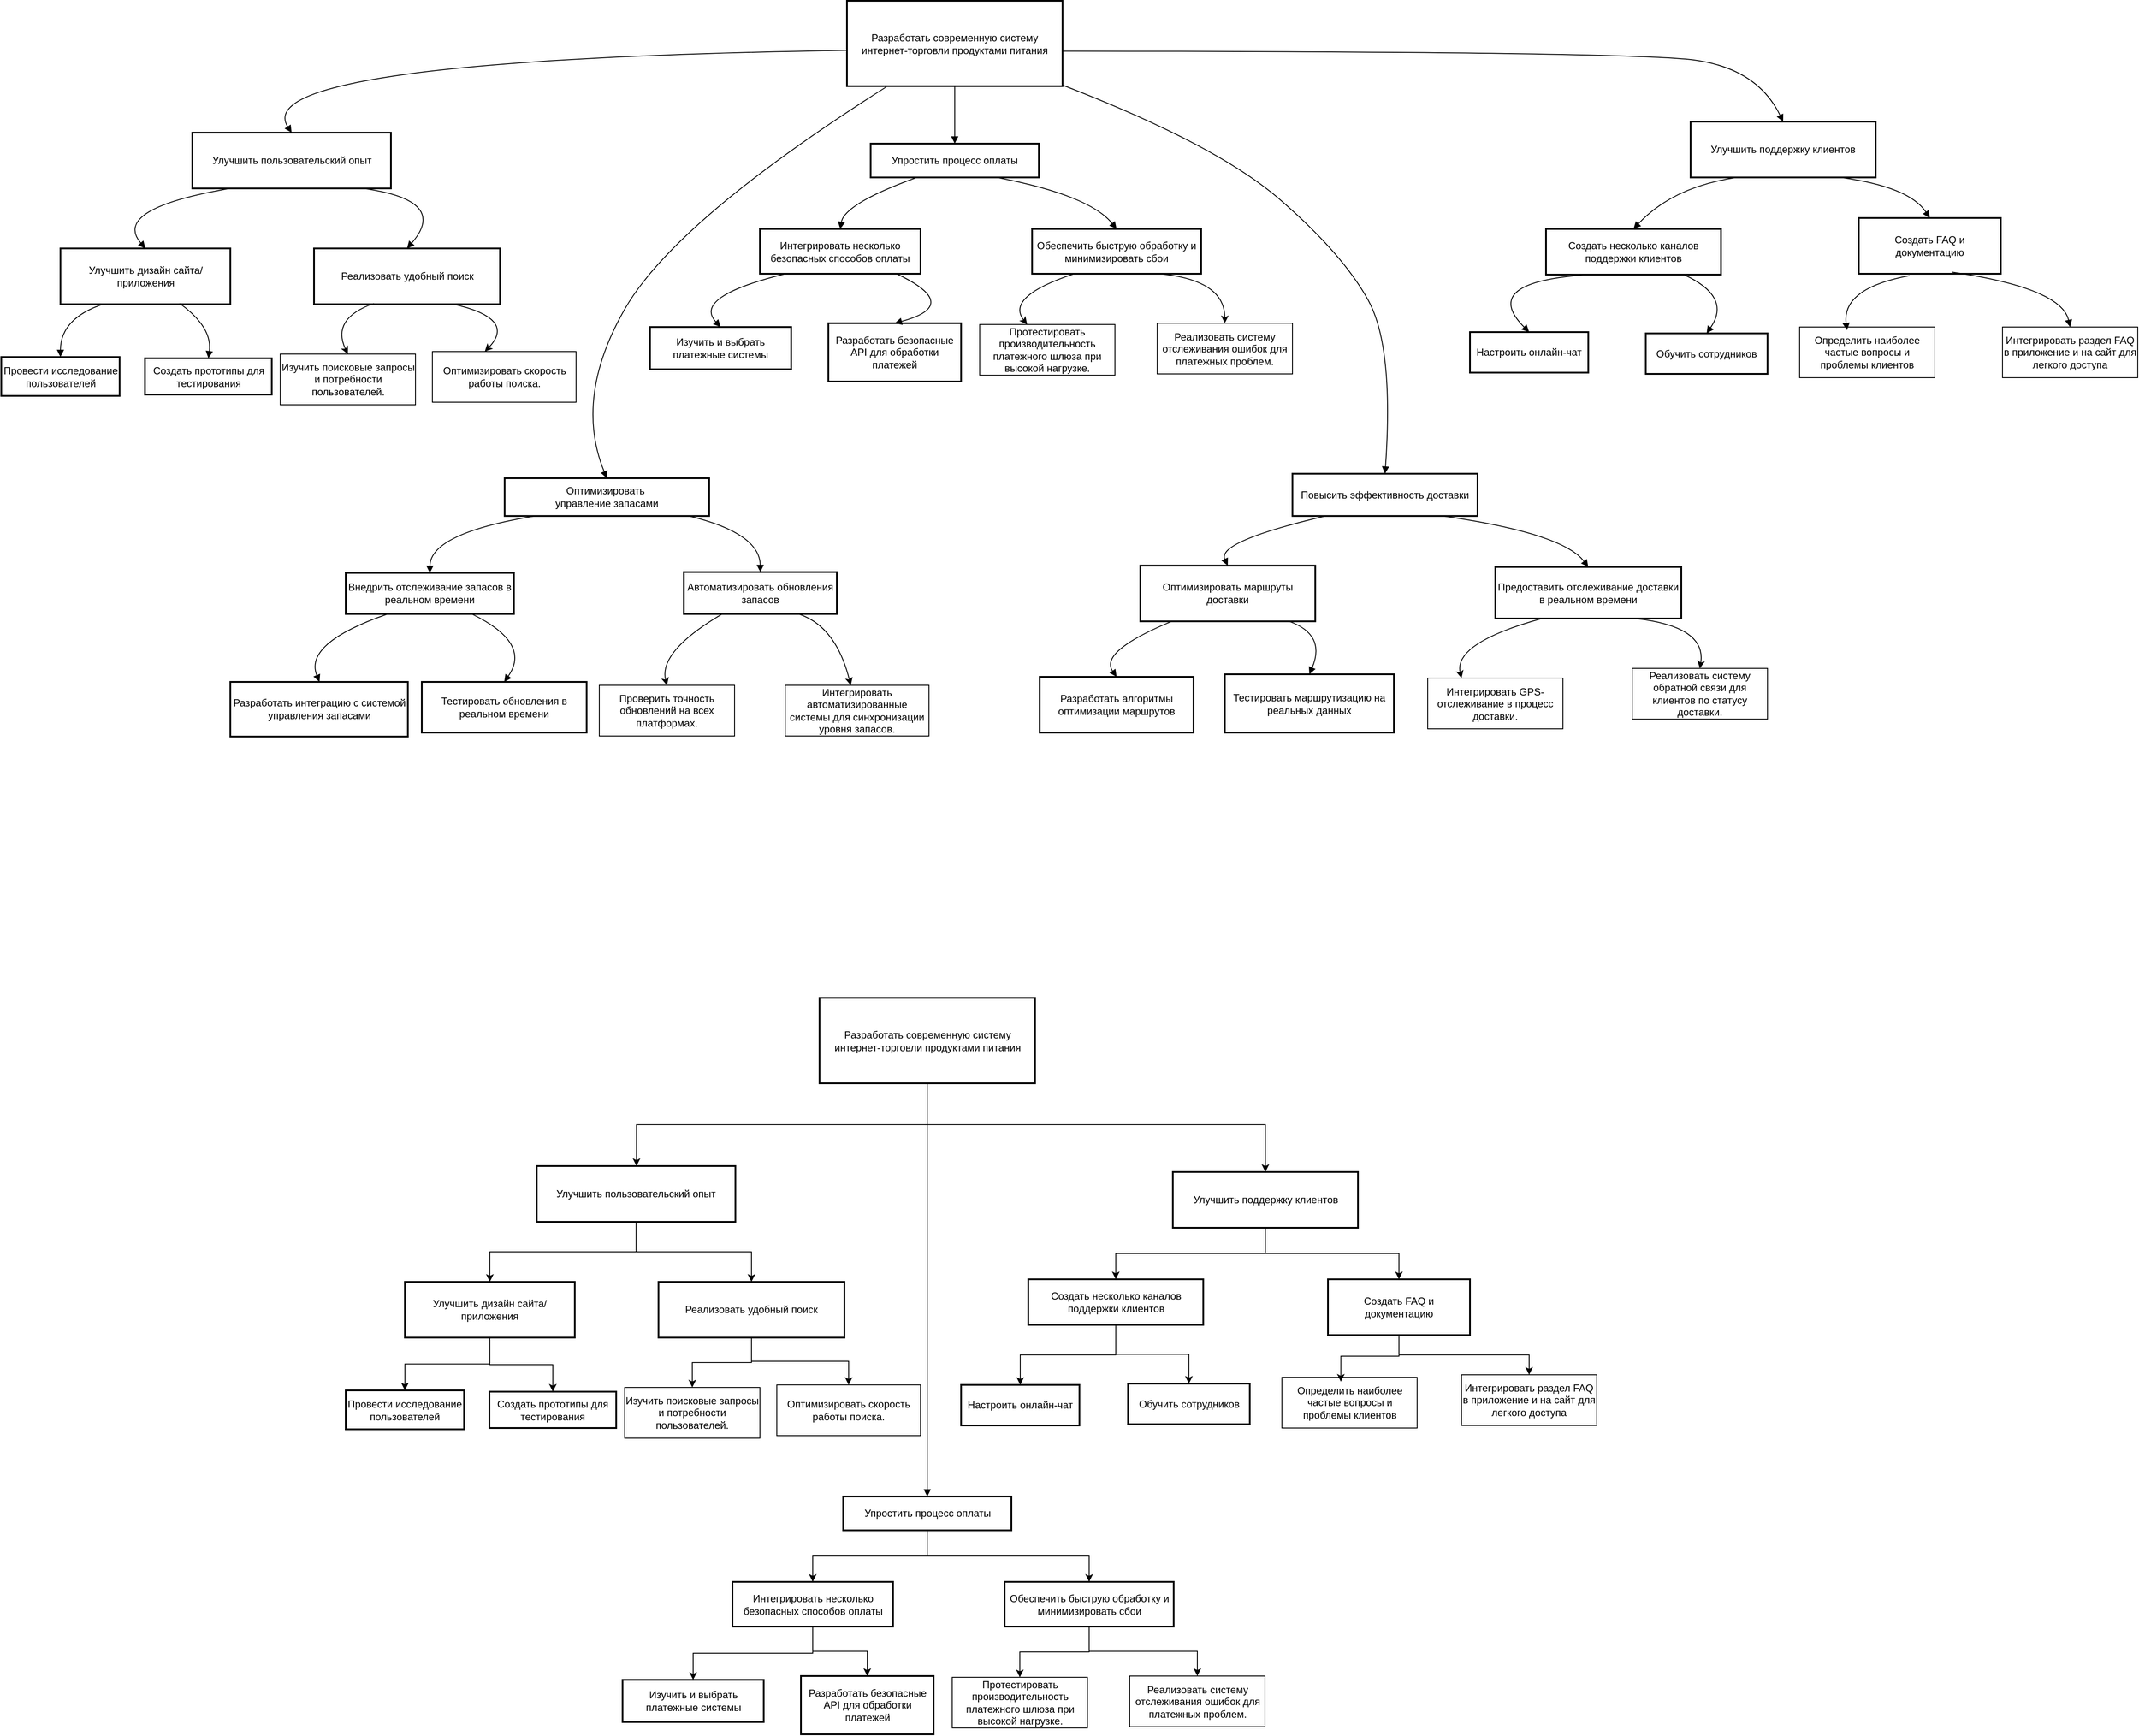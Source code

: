 <mxfile version="24.7.16" pages="2">
  <diagram name="Страница — 1" id="3QDf5z227b71Fohwat_g">
    <mxGraphModel dx="2150" dy="1030" grid="1" gridSize="10" guides="1" tooltips="1" connect="1" arrows="1" fold="1" page="1" pageScale="1" pageWidth="827" pageHeight="1169" math="0" shadow="0">
      <root>
        <mxCell id="0" />
        <mxCell id="1" parent="0" />
        <mxCell id="m1rb-r10-i9bRZSOaY2M-15" value="Разработать современную систему интернет-торговли продуктами питания" style="whiteSpace=wrap;strokeWidth=2;" parent="1" vertex="1">
          <mxGeometry x="1463" y="20" width="255" height="101" as="geometry" />
        </mxCell>
        <mxCell id="m1rb-r10-i9bRZSOaY2M-16" value="Улучшить пользовательский опыт" style="whiteSpace=wrap;strokeWidth=2;" parent="1" vertex="1">
          <mxGeometry x="688.5" y="176.0" width="235" height="66" as="geometry" />
        </mxCell>
        <mxCell id="m1rb-r10-i9bRZSOaY2M-17" value="Оптимизировать &#xa;управление запасами" style="whiteSpace=wrap;strokeWidth=2;" parent="1" vertex="1">
          <mxGeometry x="1058" y="585" width="242" height="44.66" as="geometry" />
        </mxCell>
        <mxCell id="m1rb-r10-i9bRZSOaY2M-18" value="Упростить процесс оплаты" style="whiteSpace=wrap;strokeWidth=2;" parent="1" vertex="1">
          <mxGeometry x="1491" y="189" width="199" height="40" as="geometry" />
        </mxCell>
        <mxCell id="m1rb-r10-i9bRZSOaY2M-19" value="Повысить эффективность доставки" style="whiteSpace=wrap;strokeWidth=2;" parent="1" vertex="1">
          <mxGeometry x="1990" y="579.66" width="219" height="50" as="geometry" />
        </mxCell>
        <mxCell id="m1rb-r10-i9bRZSOaY2M-20" value="Улучшить поддержку клиентов" style="whiteSpace=wrap;strokeWidth=2;" parent="1" vertex="1">
          <mxGeometry x="2461" y="163" width="219" height="66" as="geometry" />
        </mxCell>
        <mxCell id="m1rb-r10-i9bRZSOaY2M-21" value="Улучшить дизайн сайта/приложения" style="whiteSpace=wrap;strokeWidth=2;" parent="1" vertex="1">
          <mxGeometry x="532.5" y="313.0" width="201" height="66" as="geometry" />
        </mxCell>
        <mxCell id="m1rb-r10-i9bRZSOaY2M-22" value="Реализовать удобный поиск" style="whiteSpace=wrap;strokeWidth=2;" parent="1" vertex="1">
          <mxGeometry x="832.5" y="313" width="220" height="66" as="geometry" />
        </mxCell>
        <mxCell id="m1rb-r10-i9bRZSOaY2M-23" value="Внедрить отслеживание запасов в реальном времени" style="whiteSpace=wrap;strokeWidth=2;" parent="1" vertex="1">
          <mxGeometry x="870" y="697" width="199" height="48.66" as="geometry" />
        </mxCell>
        <mxCell id="m1rb-r10-i9bRZSOaY2M-24" value="Автоматизировать обновления запасов" style="whiteSpace=wrap;strokeWidth=2;" parent="1" vertex="1">
          <mxGeometry x="1270" y="696" width="181" height="49.66" as="geometry" />
        </mxCell>
        <mxCell id="m1rb-r10-i9bRZSOaY2M-25" value="Интегрировать несколько безопасных способов оплаты" style="whiteSpace=wrap;strokeWidth=2;" parent="1" vertex="1">
          <mxGeometry x="1360" y="290" width="190" height="53" as="geometry" />
        </mxCell>
        <mxCell id="m1rb-r10-i9bRZSOaY2M-26" value="Обеспечить быструю обработку и минимизировать сбои" style="whiteSpace=wrap;strokeWidth=2;" parent="1" vertex="1">
          <mxGeometry x="1682" y="290" width="200" height="53" as="geometry" />
        </mxCell>
        <mxCell id="m1rb-r10-i9bRZSOaY2M-27" value="Оптимизировать маршруты доставки" style="whiteSpace=wrap;strokeWidth=2;" parent="1" vertex="1">
          <mxGeometry x="1810" y="688.33" width="207" height="66" as="geometry" />
        </mxCell>
        <mxCell id="m1rb-r10-i9bRZSOaY2M-28" value="Предоставить отслеживание доставки в реальном времени" style="whiteSpace=wrap;strokeWidth=2;" parent="1" vertex="1">
          <mxGeometry x="2230" y="690" width="220" height="61" as="geometry" />
        </mxCell>
        <mxCell id="m1rb-r10-i9bRZSOaY2M-29" value="Создать несколько каналов поддержки клиентов" style="whiteSpace=wrap;strokeWidth=2;" parent="1" vertex="1">
          <mxGeometry x="2290" y="290" width="207" height="54" as="geometry" />
        </mxCell>
        <mxCell id="m1rb-r10-i9bRZSOaY2M-30" value="Создать FAQ и документацию" style="whiteSpace=wrap;strokeWidth=2;" parent="1" vertex="1">
          <mxGeometry x="2660" y="277" width="168" height="66" as="geometry" />
        </mxCell>
        <mxCell id="m1rb-r10-i9bRZSOaY2M-31" value="Провести исследование пользователей" style="whiteSpace=wrap;strokeWidth=2;" parent="1" vertex="1">
          <mxGeometry x="462.5" y="441.5" width="140" height="46" as="geometry" />
        </mxCell>
        <mxCell id="m1rb-r10-i9bRZSOaY2M-32" value="Создать прототипы для тестирования" style="whiteSpace=wrap;strokeWidth=2;" parent="1" vertex="1">
          <mxGeometry x="632.5" y="443" width="150" height="43" as="geometry" />
        </mxCell>
        <mxCell id="m1rb-r10-i9bRZSOaY2M-33" value="Разработать интеграцию с системой управления запасами" style="whiteSpace=wrap;strokeWidth=2;" parent="1" vertex="1">
          <mxGeometry x="733.5" y="826" width="210" height="64.66" as="geometry" />
        </mxCell>
        <mxCell id="m1rb-r10-i9bRZSOaY2M-34" value="Тестировать обновления в реальном времени" style="whiteSpace=wrap;strokeWidth=2;" parent="1" vertex="1">
          <mxGeometry x="960" y="826.0" width="195" height="60" as="geometry" />
        </mxCell>
        <mxCell id="m1rb-r10-i9bRZSOaY2M-35" value="Изучить и выбрать платежные системы" style="whiteSpace=wrap;strokeWidth=2;" parent="1" vertex="1">
          <mxGeometry x="1230" y="406" width="167" height="50" as="geometry" />
        </mxCell>
        <mxCell id="m1rb-r10-i9bRZSOaY2M-36" value="Разработать безопасные API для обработки платежей" style="whiteSpace=wrap;strokeWidth=2;" parent="1" vertex="1">
          <mxGeometry x="1441" y="401.5" width="157" height="69" as="geometry" />
        </mxCell>
        <mxCell id="m1rb-r10-i9bRZSOaY2M-37" value="Разработать алгоритмы оптимизации маршрутов" style="whiteSpace=wrap;strokeWidth=2;" parent="1" vertex="1">
          <mxGeometry x="1691" y="820" width="182" height="66" as="geometry" />
        </mxCell>
        <mxCell id="m1rb-r10-i9bRZSOaY2M-38" value="Тестировать маршрутизацию на реальных данных" style="whiteSpace=wrap;strokeWidth=2;" parent="1" vertex="1">
          <mxGeometry x="1910" y="817" width="200" height="69" as="geometry" />
        </mxCell>
        <mxCell id="m1rb-r10-i9bRZSOaY2M-39" value="Настроить онлайн-чат" style="whiteSpace=wrap;strokeWidth=2;" parent="1" vertex="1">
          <mxGeometry x="2200" y="412" width="140" height="48" as="geometry" />
        </mxCell>
        <mxCell id="m1rb-r10-i9bRZSOaY2M-40" value="Обучить сотрудников" style="whiteSpace=wrap;strokeWidth=2;" parent="1" vertex="1">
          <mxGeometry x="2408" y="413.5" width="144" height="48" as="geometry" />
        </mxCell>
        <mxCell id="m1rb-r10-i9bRZSOaY2M-41" value="" style="curved=1;startArrow=none;endArrow=block;exitX=0;exitY=0.58;entryX=0.5;entryY=0;rounded=0;" parent="1" source="m1rb-r10-i9bRZSOaY2M-15" target="m1rb-r10-i9bRZSOaY2M-16" edge="1">
          <mxGeometry relative="1" as="geometry">
            <Array as="points">
              <mxPoint x="750" y="90" />
            </Array>
          </mxGeometry>
        </mxCell>
        <mxCell id="m1rb-r10-i9bRZSOaY2M-42" value="" style="curved=1;startArrow=none;endArrow=block;entryX=0.5;entryY=0;rounded=0;" parent="1" source="m1rb-r10-i9bRZSOaY2M-15" target="m1rb-r10-i9bRZSOaY2M-17" edge="1">
          <mxGeometry relative="1" as="geometry">
            <Array as="points">
              <mxPoint x="1260" y="280" />
              <mxPoint x="1140" y="490" />
            </Array>
            <mxPoint x="1433" y="540.0" as="sourcePoint" />
          </mxGeometry>
        </mxCell>
        <mxCell id="m1rb-r10-i9bRZSOaY2M-43" value="" style="curved=1;startArrow=none;endArrow=block;exitX=0.5;exitY=1;entryX=0.5;entryY=0;rounded=0;" parent="1" source="m1rb-r10-i9bRZSOaY2M-15" target="m1rb-r10-i9bRZSOaY2M-18" edge="1">
          <mxGeometry relative="1" as="geometry">
            <Array as="points" />
          </mxGeometry>
        </mxCell>
        <mxCell id="m1rb-r10-i9bRZSOaY2M-44" value="" style="curved=1;startArrow=none;endArrow=block;entryX=0.5;entryY=0;rounded=0;" parent="1" source="m1rb-r10-i9bRZSOaY2M-15" target="m1rb-r10-i9bRZSOaY2M-19" edge="1">
          <mxGeometry relative="1" as="geometry">
            <Array as="points">
              <mxPoint x="1900" y="190" />
              <mxPoint x="2050" y="320" />
              <mxPoint x="2110" y="430" />
            </Array>
            <mxPoint x="1768" y="541.01" as="sourcePoint" />
          </mxGeometry>
        </mxCell>
        <mxCell id="m1rb-r10-i9bRZSOaY2M-45" value="" style="curved=1;startArrow=none;endArrow=block;exitX=1;exitY=0.59;entryX=0.5;entryY=0;rounded=0;" parent="1" source="m1rb-r10-i9bRZSOaY2M-15" target="m1rb-r10-i9bRZSOaY2M-20" edge="1">
          <mxGeometry relative="1" as="geometry">
            <Array as="points">
              <mxPoint x="2390" y="80" />
              <mxPoint x="2540" y="100" />
            </Array>
          </mxGeometry>
        </mxCell>
        <mxCell id="m1rb-r10-i9bRZSOaY2M-46" value="" style="curved=1;startArrow=none;endArrow=block;exitX=0.19;exitY=1;entryX=0.5;entryY=0;rounded=0;" parent="1" source="m1rb-r10-i9bRZSOaY2M-16" target="m1rb-r10-i9bRZSOaY2M-21" edge="1">
          <mxGeometry relative="1" as="geometry">
            <Array as="points">
              <mxPoint x="592.5" y="266" />
            </Array>
          </mxGeometry>
        </mxCell>
        <mxCell id="m1rb-r10-i9bRZSOaY2M-47" value="" style="curved=1;startArrow=none;endArrow=block;exitX=0.86;exitY=1;entryX=0.5;entryY=0;rounded=0;" parent="1" source="m1rb-r10-i9bRZSOaY2M-16" target="m1rb-r10-i9bRZSOaY2M-22" edge="1">
          <mxGeometry relative="1" as="geometry">
            <Array as="points">
              <mxPoint x="992.5" y="256" />
            </Array>
          </mxGeometry>
        </mxCell>
        <mxCell id="m1rb-r10-i9bRZSOaY2M-48" value="" style="curved=1;startArrow=none;endArrow=block;exitX=0.15;exitY=1;entryX=0.5;entryY=0;rounded=0;" parent="1" source="m1rb-r10-i9bRZSOaY2M-17" target="m1rb-r10-i9bRZSOaY2M-23" edge="1">
          <mxGeometry relative="1" as="geometry">
            <Array as="points">
              <mxPoint x="970" y="650" />
            </Array>
          </mxGeometry>
        </mxCell>
        <mxCell id="m1rb-r10-i9bRZSOaY2M-49" value="" style="curved=1;startArrow=none;endArrow=block;exitX=0.9;exitY=1;entryX=0.5;entryY=0;rounded=0;" parent="1" source="m1rb-r10-i9bRZSOaY2M-17" target="m1rb-r10-i9bRZSOaY2M-24" edge="1">
          <mxGeometry relative="1" as="geometry">
            <Array as="points">
              <mxPoint x="1360" y="650" />
            </Array>
          </mxGeometry>
        </mxCell>
        <mxCell id="m1rb-r10-i9bRZSOaY2M-50" value="" style="curved=1;startArrow=none;endArrow=block;exitX=0.27;exitY=1.01;entryX=0.5;entryY=0;rounded=0;" parent="1" source="m1rb-r10-i9bRZSOaY2M-18" target="m1rb-r10-i9bRZSOaY2M-25" edge="1">
          <mxGeometry relative="1" as="geometry">
            <Array as="points">
              <mxPoint x="1460" y="260" />
            </Array>
          </mxGeometry>
        </mxCell>
        <mxCell id="m1rb-r10-i9bRZSOaY2M-51" value="" style="curved=1;startArrow=none;endArrow=block;entryX=0.5;entryY=0;rounded=0;exitX=0.75;exitY=1;exitDx=0;exitDy=0;" parent="1" source="m1rb-r10-i9bRZSOaY2M-18" target="m1rb-r10-i9bRZSOaY2M-26" edge="1">
          <mxGeometry relative="1" as="geometry">
            <Array as="points">
              <mxPoint x="1750" y="250" />
            </Array>
            <mxPoint x="1620" y="220" as="sourcePoint" />
          </mxGeometry>
        </mxCell>
        <mxCell id="m1rb-r10-i9bRZSOaY2M-52" value="" style="curved=1;startArrow=none;endArrow=block;exitX=0.18;exitY=1;entryX=0.5;entryY=0;rounded=0;" parent="1" source="m1rb-r10-i9bRZSOaY2M-19" target="m1rb-r10-i9bRZSOaY2M-27" edge="1">
          <mxGeometry relative="1" as="geometry">
            <Array as="points">
              <mxPoint x="1900" y="660" />
            </Array>
          </mxGeometry>
        </mxCell>
        <mxCell id="m1rb-r10-i9bRZSOaY2M-53" value="" style="curved=1;startArrow=none;endArrow=block;exitX=0.81;exitY=1;entryX=0.5;entryY=0;rounded=0;" parent="1" source="m1rb-r10-i9bRZSOaY2M-19" target="m1rb-r10-i9bRZSOaY2M-28" edge="1">
          <mxGeometry relative="1" as="geometry">
            <Array as="points">
              <mxPoint x="2310" y="650" />
            </Array>
          </mxGeometry>
        </mxCell>
        <mxCell id="m1rb-r10-i9bRZSOaY2M-54" value="" style="curved=1;startArrow=none;endArrow=block;exitX=0.25;exitY=1;entryX=0.5;entryY=0;rounded=0;exitDx=0;exitDy=0;" parent="1" source="m1rb-r10-i9bRZSOaY2M-20" target="m1rb-r10-i9bRZSOaY2M-29" edge="1">
          <mxGeometry relative="1" as="geometry">
            <Array as="points">
              <mxPoint x="2440" y="240" />
            </Array>
          </mxGeometry>
        </mxCell>
        <mxCell id="m1rb-r10-i9bRZSOaY2M-55" value="" style="curved=1;startArrow=none;endArrow=block;exitX=0.81;exitY=1;entryX=0.5;entryY=0;rounded=0;" parent="1" source="m1rb-r10-i9bRZSOaY2M-20" target="m1rb-r10-i9bRZSOaY2M-30" edge="1">
          <mxGeometry relative="1" as="geometry">
            <Array as="points">
              <mxPoint x="2720" y="240" />
            </Array>
          </mxGeometry>
        </mxCell>
        <mxCell id="m1rb-r10-i9bRZSOaY2M-56" value="" style="curved=1;startArrow=none;endArrow=block;exitX=0.25;exitY=1;entryX=0.5;entryY=-0.01;rounded=0;exitDx=0;exitDy=0;" parent="1" source="m1rb-r10-i9bRZSOaY2M-21" target="m1rb-r10-i9bRZSOaY2M-31" edge="1">
          <mxGeometry relative="1" as="geometry">
            <Array as="points">
              <mxPoint x="532.5" y="396" />
            </Array>
          </mxGeometry>
        </mxCell>
        <mxCell id="m1rb-r10-i9bRZSOaY2M-57" value="" style="curved=1;startArrow=none;endArrow=block;exitX=0.701;exitY=0.985;entryX=0.5;entryY=-0.01;rounded=0;exitDx=0;exitDy=0;exitPerimeter=0;" parent="1" source="m1rb-r10-i9bRZSOaY2M-21" target="m1rb-r10-i9bRZSOaY2M-32" edge="1">
          <mxGeometry relative="1" as="geometry">
            <Array as="points">
              <mxPoint x="712.5" y="406" />
            </Array>
          </mxGeometry>
        </mxCell>
        <mxCell id="m1rb-r10-i9bRZSOaY2M-58" value="" style="curved=1;startArrow=none;endArrow=block;exitX=0.25;exitY=1;rounded=0;exitDx=0;exitDy=0;" parent="1" source="m1rb-r10-i9bRZSOaY2M-23" edge="1">
          <mxGeometry relative="1" as="geometry">
            <Array as="points">
              <mxPoint x="820" y="780" />
            </Array>
            <mxPoint x="839" y="826" as="targetPoint" />
          </mxGeometry>
        </mxCell>
        <mxCell id="m1rb-r10-i9bRZSOaY2M-59" value="" style="curved=1;startArrow=none;endArrow=block;exitX=0.75;exitY=1;entryX=0.5;entryY=-0.01;rounded=0;exitDx=0;exitDy=0;" parent="1" source="m1rb-r10-i9bRZSOaY2M-23" target="m1rb-r10-i9bRZSOaY2M-34" edge="1">
          <mxGeometry relative="1" as="geometry">
            <Array as="points">
              <mxPoint x="1090" y="780" />
            </Array>
          </mxGeometry>
        </mxCell>
        <mxCell id="m1rb-r10-i9bRZSOaY2M-60" value="" style="curved=1;startArrow=none;endArrow=block;exitX=0.16;exitY=1;entryX=0.5;entryY=-0.01;rounded=0;" parent="1" source="m1rb-r10-i9bRZSOaY2M-25" target="m1rb-r10-i9bRZSOaY2M-35" edge="1">
          <mxGeometry relative="1" as="geometry">
            <Array as="points">
              <mxPoint x="1280" y="370" />
            </Array>
          </mxGeometry>
        </mxCell>
        <mxCell id="m1rb-r10-i9bRZSOaY2M-61" value="" style="curved=1;startArrow=none;endArrow=block;exitX=0.85;exitY=1;entryX=0.5;entryY=0;rounded=0;" parent="1" source="m1rb-r10-i9bRZSOaY2M-25" target="m1rb-r10-i9bRZSOaY2M-36" edge="1">
          <mxGeometry relative="1" as="geometry">
            <Array as="points">
              <mxPoint x="1600" y="380" />
            </Array>
          </mxGeometry>
        </mxCell>
        <mxCell id="m1rb-r10-i9bRZSOaY2M-62" value="" style="curved=1;startArrow=none;endArrow=block;exitX=0.18;exitY=1;entryX=0.5;entryY=-0.01;rounded=0;" parent="1" source="m1rb-r10-i9bRZSOaY2M-27" target="m1rb-r10-i9bRZSOaY2M-37" edge="1">
          <mxGeometry relative="1" as="geometry">
            <Array as="points">
              <mxPoint x="1761" y="790" />
            </Array>
          </mxGeometry>
        </mxCell>
        <mxCell id="m1rb-r10-i9bRZSOaY2M-63" value="" style="curved=1;startArrow=none;endArrow=block;exitX=0.85;exitY=1;entryX=0.5;entryY=0;rounded=0;" parent="1" source="m1rb-r10-i9bRZSOaY2M-27" target="m1rb-r10-i9bRZSOaY2M-38" edge="1">
          <mxGeometry relative="1" as="geometry">
            <Array as="points">
              <mxPoint x="2030" y="770" />
            </Array>
          </mxGeometry>
        </mxCell>
        <mxCell id="m1rb-r10-i9bRZSOaY2M-64" value="" style="curved=1;startArrow=none;endArrow=block;exitX=0.25;exitY=1;entryX=0.5;entryY=0.01;rounded=0;exitDx=0;exitDy=0;" parent="1" source="m1rb-r10-i9bRZSOaY2M-29" target="m1rb-r10-i9bRZSOaY2M-39" edge="1">
          <mxGeometry relative="1" as="geometry">
            <Array as="points">
              <mxPoint x="2210" y="352" />
            </Array>
          </mxGeometry>
        </mxCell>
        <mxCell id="m1rb-r10-i9bRZSOaY2M-65" value="" style="curved=1;startArrow=none;endArrow=block;entryX=0.5;entryY=0.01;rounded=0;" parent="1" source="m1rb-r10-i9bRZSOaY2M-29" target="m1rb-r10-i9bRZSOaY2M-40" edge="1">
          <mxGeometry relative="1" as="geometry">
            <Array as="points">
              <mxPoint x="2510" y="370" />
            </Array>
          </mxGeometry>
        </mxCell>
        <mxCell id="m1rb-r10-i9bRZSOaY2M-71" value="Изучить поисковые запросы и потребности пользователей." style="rounded=0;whiteSpace=wrap;html=1;" parent="1" vertex="1">
          <mxGeometry x="792.5" y="438" width="160" height="60" as="geometry" />
        </mxCell>
        <mxCell id="m1rb-r10-i9bRZSOaY2M-74" value="" style="curved=1;endArrow=classic;html=1;rounded=0;exitX=0.322;exitY=0.986;exitDx=0;exitDy=0;exitPerimeter=0;entryX=0.5;entryY=0;entryDx=0;entryDy=0;movable=1;resizable=1;rotatable=1;deletable=1;editable=1;locked=0;connectable=1;" parent="1" source="m1rb-r10-i9bRZSOaY2M-22" target="m1rb-r10-i9bRZSOaY2M-71" edge="1">
          <mxGeometry width="50" height="50" relative="1" as="geometry">
            <mxPoint x="1242.5" y="716" as="sourcePoint" />
            <mxPoint x="1292.5" y="666" as="targetPoint" />
            <Array as="points">
              <mxPoint x="852.5" y="396" />
            </Array>
          </mxGeometry>
        </mxCell>
        <mxCell id="m1rb-r10-i9bRZSOaY2M-75" value="Оптимизировать скорость работы поиска." style="rounded=0;whiteSpace=wrap;html=1;" parent="1" vertex="1">
          <mxGeometry x="972.5" y="435" width="170" height="60" as="geometry" />
        </mxCell>
        <mxCell id="m1rb-r10-i9bRZSOaY2M-76" value="" style="curved=1;endArrow=classic;html=1;rounded=0;exitX=0.75;exitY=1;exitDx=0;exitDy=0;entryX=0.365;entryY=0;entryDx=0;entryDy=0;entryPerimeter=0;" parent="1" source="m1rb-r10-i9bRZSOaY2M-22" target="m1rb-r10-i9bRZSOaY2M-75" edge="1">
          <mxGeometry width="50" height="50" relative="1" as="geometry">
            <mxPoint x="692.5" y="386" as="sourcePoint" />
            <mxPoint x="1042.5" y="426" as="targetPoint" />
            <Array as="points">
              <mxPoint x="1072.5" y="396" />
            </Array>
          </mxGeometry>
        </mxCell>
        <mxCell id="m1rb-r10-i9bRZSOaY2M-77" value="Проверить точность обновлений на всех платформах." style="rounded=0;whiteSpace=wrap;html=1;" parent="1" vertex="1">
          <mxGeometry x="1170" y="830" width="160" height="60" as="geometry" />
        </mxCell>
        <mxCell id="m1rb-r10-i9bRZSOaY2M-78" value="Интегрировать автоматизированные системы для синхронизации уровня запасов." style="rounded=0;whiteSpace=wrap;html=1;" parent="1" vertex="1">
          <mxGeometry x="1390" y="830" width="170" height="60" as="geometry" />
        </mxCell>
        <mxCell id="m1rb-r10-i9bRZSOaY2M-79" value="" style="curved=1;endArrow=classic;html=1;rounded=0;exitX=0.25;exitY=1;exitDx=0;exitDy=0;entryX=0.5;entryY=0;entryDx=0;entryDy=0;" parent="1" source="m1rb-r10-i9bRZSOaY2M-24" target="m1rb-r10-i9bRZSOaY2M-77" edge="1">
          <mxGeometry width="50" height="50" relative="1" as="geometry">
            <mxPoint x="1300" y="889.66" as="sourcePoint" />
            <mxPoint x="1350" y="839.66" as="targetPoint" />
            <Array as="points">
              <mxPoint x="1240" y="790" />
            </Array>
          </mxGeometry>
        </mxCell>
        <mxCell id="m1rb-r10-i9bRZSOaY2M-80" value="" style="curved=1;endArrow=classic;html=1;rounded=0;exitX=0.75;exitY=1;exitDx=0;exitDy=0;" parent="1" source="m1rb-r10-i9bRZSOaY2M-24" target="m1rb-r10-i9bRZSOaY2M-78" edge="1">
          <mxGeometry width="50" height="50" relative="1" as="geometry">
            <mxPoint x="1390" y="879.66" as="sourcePoint" />
            <mxPoint x="1440" y="829.66" as="targetPoint" />
            <Array as="points">
              <mxPoint x="1450" y="760" />
            </Array>
          </mxGeometry>
        </mxCell>
        <mxCell id="m1rb-r10-i9bRZSOaY2M-82" value="Реализовать систему обратной связи для клиентов по статусу доставки." style="rounded=0;whiteSpace=wrap;html=1;" parent="1" vertex="1">
          <mxGeometry x="2392" y="810" width="160" height="60" as="geometry" />
        </mxCell>
        <mxCell id="m1rb-r10-i9bRZSOaY2M-83" value="Интегрировать GPS-отслеживание в процесс доставки." style="rounded=0;whiteSpace=wrap;html=1;" parent="1" vertex="1">
          <mxGeometry x="2150" y="821.5" width="160" height="60" as="geometry" />
        </mxCell>
        <mxCell id="m1rb-r10-i9bRZSOaY2M-84" value="" style="curved=1;endArrow=classic;html=1;rounded=0;exitX=0.25;exitY=1;exitDx=0;exitDy=0;entryX=0.25;entryY=0;entryDx=0;entryDy=0;" parent="1" source="m1rb-r10-i9bRZSOaY2M-28" target="m1rb-r10-i9bRZSOaY2M-83" edge="1">
          <mxGeometry width="50" height="50" relative="1" as="geometry">
            <mxPoint x="2050" y="790" as="sourcePoint" />
            <mxPoint x="2100" y="740" as="targetPoint" />
            <Array as="points">
              <mxPoint x="2180" y="780" />
            </Array>
          </mxGeometry>
        </mxCell>
        <mxCell id="m1rb-r10-i9bRZSOaY2M-85" value="" style="curved=1;endArrow=classic;html=1;rounded=0;exitX=0.75;exitY=1;exitDx=0;exitDy=0;entryX=0.5;entryY=0;entryDx=0;entryDy=0;" parent="1" source="m1rb-r10-i9bRZSOaY2M-28" target="m1rb-r10-i9bRZSOaY2M-82" edge="1">
          <mxGeometry width="50" height="50" relative="1" as="geometry">
            <mxPoint x="2050" y="790" as="sourcePoint" />
            <mxPoint x="2100" y="740" as="targetPoint" />
            <Array as="points">
              <mxPoint x="2480" y="760" />
            </Array>
          </mxGeometry>
        </mxCell>
        <mxCell id="m1rb-r10-i9bRZSOaY2M-86" value="Реализовать систему отслеживания ошибок для платежных проблем." style="rounded=0;whiteSpace=wrap;html=1;" parent="1" vertex="1">
          <mxGeometry x="1830" y="401.5" width="160" height="60" as="geometry" />
        </mxCell>
        <mxCell id="m1rb-r10-i9bRZSOaY2M-87" value="Протестировать производительность платежного шлюза при высокой нагрузке." style="rounded=0;whiteSpace=wrap;html=1;" parent="1" vertex="1">
          <mxGeometry x="1620" y="403" width="160" height="60" as="geometry" />
        </mxCell>
        <mxCell id="m1rb-r10-i9bRZSOaY2M-88" value="" style="curved=1;endArrow=classic;html=1;rounded=0;exitX=0.25;exitY=1;exitDx=0;exitDy=0;" parent="1" source="m1rb-r10-i9bRZSOaY2M-26" target="m1rb-r10-i9bRZSOaY2M-87" edge="1">
          <mxGeometry width="50" height="50" relative="1" as="geometry">
            <mxPoint x="1900" y="270" as="sourcePoint" />
            <mxPoint x="1950" y="220" as="targetPoint" />
            <Array as="points">
              <mxPoint x="1650" y="370" />
            </Array>
          </mxGeometry>
        </mxCell>
        <mxCell id="m1rb-r10-i9bRZSOaY2M-89" value="" style="curved=1;endArrow=classic;html=1;rounded=0;exitX=0.75;exitY=1;exitDx=0;exitDy=0;entryX=0.5;entryY=0;entryDx=0;entryDy=0;" parent="1" source="m1rb-r10-i9bRZSOaY2M-26" target="m1rb-r10-i9bRZSOaY2M-86" edge="1">
          <mxGeometry width="50" height="50" relative="1" as="geometry">
            <mxPoint x="1778" y="344" as="sourcePoint" />
            <mxPoint x="1724" y="431" as="targetPoint" />
            <Array as="points">
              <mxPoint x="1910" y="350" />
            </Array>
          </mxGeometry>
        </mxCell>
        <mxCell id="m1rb-r10-i9bRZSOaY2M-90" value="Определить наиболее частые вопросы и проблемы клиентов" style="rounded=0;whiteSpace=wrap;html=1;" parent="1" vertex="1">
          <mxGeometry x="2590" y="406" width="160" height="60" as="geometry" />
        </mxCell>
        <mxCell id="m1rb-r10-i9bRZSOaY2M-91" value="Интегрировать раздел FAQ в приложение и на сайт для легкого доступа" style="rounded=0;whiteSpace=wrap;html=1;" parent="1" vertex="1">
          <mxGeometry x="2830" y="406" width="160" height="60" as="geometry" />
        </mxCell>
        <mxCell id="m1rb-r10-i9bRZSOaY2M-93" value="" style="curved=1;startArrow=none;endArrow=block;exitX=0.357;exitY=1.034;entryX=0.35;entryY=0.062;rounded=0;exitDx=0;exitDy=0;exitPerimeter=0;entryDx=0;entryDy=0;entryPerimeter=0;" parent="1" source="m1rb-r10-i9bRZSOaY2M-30" target="m1rb-r10-i9bRZSOaY2M-90" edge="1">
          <mxGeometry relative="1" as="geometry">
            <Array as="points">
              <mxPoint x="2640" y="360" />
            </Array>
            <mxPoint x="2316" y="322" as="sourcePoint" />
            <mxPoint x="2220" y="419" as="targetPoint" />
          </mxGeometry>
        </mxCell>
        <mxCell id="m1rb-r10-i9bRZSOaY2M-94" value="" style="curved=1;startArrow=none;endArrow=block;exitX=0.655;exitY=0.97;entryX=0.5;entryY=0;rounded=0;exitDx=0;exitDy=0;exitPerimeter=0;entryDx=0;entryDy=0;" parent="1" source="m1rb-r10-i9bRZSOaY2M-30" target="m1rb-r10-i9bRZSOaY2M-91" edge="1">
          <mxGeometry relative="1" as="geometry">
            <Array as="points">
              <mxPoint x="2900" y="360" />
            </Array>
            <mxPoint x="2800" y="324" as="sourcePoint" />
            <mxPoint x="2656" y="423" as="targetPoint" />
          </mxGeometry>
        </mxCell>
        <mxCell id="u1n0rnuosykV48iREXE8-91" style="edgeStyle=orthogonalEdgeStyle;rounded=0;orthogonalLoop=1;jettySize=auto;html=1;" edge="1" parent="1" source="u1n0rnuosykV48iREXE8-1" target="u1n0rnuosykV48iREXE8-2">
          <mxGeometry relative="1" as="geometry">
            <Array as="points">
              <mxPoint x="1558" y="1350" />
              <mxPoint x="1214" y="1350" />
            </Array>
          </mxGeometry>
        </mxCell>
        <mxCell id="u1n0rnuosykV48iREXE8-92" style="edgeStyle=orthogonalEdgeStyle;rounded=0;orthogonalLoop=1;jettySize=auto;html=1;" edge="1" parent="1" source="u1n0rnuosykV48iREXE8-1" target="u1n0rnuosykV48iREXE8-6">
          <mxGeometry relative="1" as="geometry">
            <Array as="points">
              <mxPoint x="1558" y="1350" />
              <mxPoint x="1958" y="1350" />
            </Array>
          </mxGeometry>
        </mxCell>
        <mxCell id="u1n0rnuosykV48iREXE8-1" value="Разработать современную систему интернет-торговли продуктами питания" style="whiteSpace=wrap;strokeWidth=2;" vertex="1" parent="1">
          <mxGeometry x="1430.5" y="1200" width="255" height="101" as="geometry" />
        </mxCell>
        <mxCell id="u1n0rnuosykV48iREXE8-93" style="edgeStyle=orthogonalEdgeStyle;rounded=0;orthogonalLoop=1;jettySize=auto;html=1;" edge="1" parent="1" source="u1n0rnuosykV48iREXE8-2" target="u1n0rnuosykV48iREXE8-7">
          <mxGeometry relative="1" as="geometry" />
        </mxCell>
        <mxCell id="u1n0rnuosykV48iREXE8-94" style="edgeStyle=orthogonalEdgeStyle;rounded=0;orthogonalLoop=1;jettySize=auto;html=1;" edge="1" parent="1" source="u1n0rnuosykV48iREXE8-2" target="u1n0rnuosykV48iREXE8-8">
          <mxGeometry relative="1" as="geometry" />
        </mxCell>
        <mxCell id="u1n0rnuosykV48iREXE8-2" value="Улучшить пользовательский опыт" style="whiteSpace=wrap;strokeWidth=2;" vertex="1" parent="1">
          <mxGeometry x="1096" y="1399" width="235" height="66" as="geometry" />
        </mxCell>
        <mxCell id="u1n0rnuosykV48iREXE8-105" style="edgeStyle=orthogonalEdgeStyle;rounded=0;orthogonalLoop=1;jettySize=auto;html=1;" edge="1" parent="1" source="u1n0rnuosykV48iREXE8-4" target="u1n0rnuosykV48iREXE8-11">
          <mxGeometry relative="1" as="geometry" />
        </mxCell>
        <mxCell id="u1n0rnuosykV48iREXE8-106" style="edgeStyle=orthogonalEdgeStyle;rounded=0;orthogonalLoop=1;jettySize=auto;html=1;entryX=0.5;entryY=0;entryDx=0;entryDy=0;" edge="1" parent="1" source="u1n0rnuosykV48iREXE8-4" target="u1n0rnuosykV48iREXE8-12">
          <mxGeometry relative="1" as="geometry" />
        </mxCell>
        <mxCell id="u1n0rnuosykV48iREXE8-4" value="Упростить процесс оплаты" style="whiteSpace=wrap;strokeWidth=2;" vertex="1" parent="1">
          <mxGeometry x="1458.5" y="1790" width="199" height="40" as="geometry" />
        </mxCell>
        <mxCell id="u1n0rnuosykV48iREXE8-99" style="edgeStyle=orthogonalEdgeStyle;rounded=0;orthogonalLoop=1;jettySize=auto;html=1;entryX=0.5;entryY=0;entryDx=0;entryDy=0;" edge="1" parent="1" source="u1n0rnuosykV48iREXE8-6" target="u1n0rnuosykV48iREXE8-15">
          <mxGeometry relative="1" as="geometry" />
        </mxCell>
        <mxCell id="u1n0rnuosykV48iREXE8-100" style="edgeStyle=orthogonalEdgeStyle;rounded=0;orthogonalLoop=1;jettySize=auto;html=1;entryX=0.5;entryY=0;entryDx=0;entryDy=0;" edge="1" parent="1" source="u1n0rnuosykV48iREXE8-6" target="u1n0rnuosykV48iREXE8-16">
          <mxGeometry relative="1" as="geometry" />
        </mxCell>
        <mxCell id="u1n0rnuosykV48iREXE8-6" value="Улучшить поддержку клиентов" style="whiteSpace=wrap;strokeWidth=2;" vertex="1" parent="1">
          <mxGeometry x="1848.5" y="1406" width="219" height="66" as="geometry" />
        </mxCell>
        <mxCell id="u1n0rnuosykV48iREXE8-95" style="edgeStyle=orthogonalEdgeStyle;rounded=0;orthogonalLoop=1;jettySize=auto;html=1;" edge="1" parent="1" source="u1n0rnuosykV48iREXE8-7" target="u1n0rnuosykV48iREXE8-17">
          <mxGeometry relative="1" as="geometry" />
        </mxCell>
        <mxCell id="u1n0rnuosykV48iREXE8-96" style="edgeStyle=orthogonalEdgeStyle;rounded=0;orthogonalLoop=1;jettySize=auto;html=1;entryX=0.5;entryY=0;entryDx=0;entryDy=0;" edge="1" parent="1" source="u1n0rnuosykV48iREXE8-7" target="u1n0rnuosykV48iREXE8-18">
          <mxGeometry relative="1" as="geometry">
            <Array as="points">
              <mxPoint x="1041" y="1634" />
              <mxPoint x="1115" y="1634" />
            </Array>
          </mxGeometry>
        </mxCell>
        <mxCell id="u1n0rnuosykV48iREXE8-7" value="Улучшить дизайн сайта/приложения" style="whiteSpace=wrap;strokeWidth=2;" vertex="1" parent="1">
          <mxGeometry x="940" y="1536" width="201" height="66" as="geometry" />
        </mxCell>
        <mxCell id="u1n0rnuosykV48iREXE8-97" style="edgeStyle=orthogonalEdgeStyle;rounded=0;orthogonalLoop=1;jettySize=auto;html=1;entryX=0.5;entryY=0;entryDx=0;entryDy=0;" edge="1" parent="1" source="u1n0rnuosykV48iREXE8-8" target="u1n0rnuosykV48iREXE8-52">
          <mxGeometry relative="1" as="geometry" />
        </mxCell>
        <mxCell id="u1n0rnuosykV48iREXE8-98" style="edgeStyle=orthogonalEdgeStyle;rounded=0;orthogonalLoop=1;jettySize=auto;html=1;" edge="1" parent="1" source="u1n0rnuosykV48iREXE8-8" target="u1n0rnuosykV48iREXE8-54">
          <mxGeometry relative="1" as="geometry" />
        </mxCell>
        <mxCell id="u1n0rnuosykV48iREXE8-8" value="Реализовать удобный поиск" style="whiteSpace=wrap;strokeWidth=2;" vertex="1" parent="1">
          <mxGeometry x="1240" y="1536" width="220" height="66" as="geometry" />
        </mxCell>
        <mxCell id="u1n0rnuosykV48iREXE8-107" style="edgeStyle=orthogonalEdgeStyle;rounded=0;orthogonalLoop=1;jettySize=auto;html=1;entryX=0.5;entryY=0;entryDx=0;entryDy=0;" edge="1" parent="1" source="u1n0rnuosykV48iREXE8-11" target="u1n0rnuosykV48iREXE8-21">
          <mxGeometry relative="1" as="geometry" />
        </mxCell>
        <mxCell id="u1n0rnuosykV48iREXE8-108" style="edgeStyle=orthogonalEdgeStyle;rounded=0;orthogonalLoop=1;jettySize=auto;html=1;" edge="1" parent="1" source="u1n0rnuosykV48iREXE8-11" target="u1n0rnuosykV48iREXE8-22">
          <mxGeometry relative="1" as="geometry" />
        </mxCell>
        <mxCell id="u1n0rnuosykV48iREXE8-11" value="Интегрировать несколько безопасных способов оплаты" style="whiteSpace=wrap;strokeWidth=2;" vertex="1" parent="1">
          <mxGeometry x="1327.5" y="1891" width="190" height="53" as="geometry" />
        </mxCell>
        <mxCell id="u1n0rnuosykV48iREXE8-109" style="edgeStyle=orthogonalEdgeStyle;rounded=0;orthogonalLoop=1;jettySize=auto;html=1;" edge="1" parent="1" source="u1n0rnuosykV48iREXE8-12" target="u1n0rnuosykV48iREXE8-65">
          <mxGeometry relative="1" as="geometry" />
        </mxCell>
        <mxCell id="u1n0rnuosykV48iREXE8-110" style="edgeStyle=orthogonalEdgeStyle;rounded=0;orthogonalLoop=1;jettySize=auto;html=1;entryX=0.5;entryY=0;entryDx=0;entryDy=0;" edge="1" parent="1" source="u1n0rnuosykV48iREXE8-12" target="u1n0rnuosykV48iREXE8-64">
          <mxGeometry relative="1" as="geometry" />
        </mxCell>
        <mxCell id="u1n0rnuosykV48iREXE8-12" value="Обеспечить быструю обработку и минимизировать сбои" style="whiteSpace=wrap;strokeWidth=2;" vertex="1" parent="1">
          <mxGeometry x="1649.5" y="1891" width="200" height="53" as="geometry" />
        </mxCell>
        <mxCell id="u1n0rnuosykV48iREXE8-101" style="edgeStyle=orthogonalEdgeStyle;rounded=0;orthogonalLoop=1;jettySize=auto;html=1;" edge="1" parent="1" source="u1n0rnuosykV48iREXE8-15" target="u1n0rnuosykV48iREXE8-25">
          <mxGeometry relative="1" as="geometry" />
        </mxCell>
        <mxCell id="u1n0rnuosykV48iREXE8-102" style="edgeStyle=orthogonalEdgeStyle;rounded=0;orthogonalLoop=1;jettySize=auto;html=1;entryX=0.5;entryY=0;entryDx=0;entryDy=0;" edge="1" parent="1" source="u1n0rnuosykV48iREXE8-15" target="u1n0rnuosykV48iREXE8-26">
          <mxGeometry relative="1" as="geometry" />
        </mxCell>
        <mxCell id="u1n0rnuosykV48iREXE8-15" value="Создать несколько каналов поддержки клиентов" style="whiteSpace=wrap;strokeWidth=2;" vertex="1" parent="1">
          <mxGeometry x="1677.5" y="1533" width="207" height="54" as="geometry" />
        </mxCell>
        <mxCell id="u1n0rnuosykV48iREXE8-111" style="edgeStyle=orthogonalEdgeStyle;rounded=0;orthogonalLoop=1;jettySize=auto;html=1;" edge="1" parent="1" source="u1n0rnuosykV48iREXE8-16" target="u1n0rnuosykV48iREXE8-69">
          <mxGeometry relative="1" as="geometry" />
        </mxCell>
        <mxCell id="u1n0rnuosykV48iREXE8-16" value="Создать FAQ и документацию" style="whiteSpace=wrap;strokeWidth=2;" vertex="1" parent="1">
          <mxGeometry x="2032" y="1533" width="168" height="66" as="geometry" />
        </mxCell>
        <mxCell id="u1n0rnuosykV48iREXE8-17" value="Провести исследование пользователей" style="whiteSpace=wrap;strokeWidth=2;" vertex="1" parent="1">
          <mxGeometry x="870" y="1664.5" width="140" height="46" as="geometry" />
        </mxCell>
        <mxCell id="u1n0rnuosykV48iREXE8-18" value="Создать прототипы для тестирования" style="whiteSpace=wrap;strokeWidth=2;" vertex="1" parent="1">
          <mxGeometry x="1040" y="1666" width="150" height="43" as="geometry" />
        </mxCell>
        <mxCell id="u1n0rnuosykV48iREXE8-21" value="Изучить и выбрать платежные системы" style="whiteSpace=wrap;strokeWidth=2;" vertex="1" parent="1">
          <mxGeometry x="1197.5" y="2007" width="167" height="50" as="geometry" />
        </mxCell>
        <mxCell id="u1n0rnuosykV48iREXE8-22" value="Разработать безопасные API для обработки платежей" style="whiteSpace=wrap;strokeWidth=2;" vertex="1" parent="1">
          <mxGeometry x="1408.5" y="2002.5" width="157" height="69" as="geometry" />
        </mxCell>
        <mxCell id="u1n0rnuosykV48iREXE8-25" value="Настроить онлайн-чат" style="whiteSpace=wrap;strokeWidth=2;" vertex="1" parent="1">
          <mxGeometry x="1598" y="1658" width="140" height="48" as="geometry" />
        </mxCell>
        <mxCell id="u1n0rnuosykV48iREXE8-26" value="Обучить сотрудников" style="whiteSpace=wrap;strokeWidth=2;" vertex="1" parent="1">
          <mxGeometry x="1795.5" y="1656.5" width="144" height="48" as="geometry" />
        </mxCell>
        <mxCell id="u1n0rnuosykV48iREXE8-29" value="" style="curved=1;startArrow=none;endArrow=block;exitX=0.5;exitY=1;entryX=0.5;entryY=0;rounded=0;" edge="1" parent="1" source="u1n0rnuosykV48iREXE8-1" target="u1n0rnuosykV48iREXE8-4">
          <mxGeometry relative="1" as="geometry">
            <Array as="points" />
          </mxGeometry>
        </mxCell>
        <mxCell id="u1n0rnuosykV48iREXE8-52" value="Изучить поисковые запросы и потребности пользователей." style="rounded=0;whiteSpace=wrap;html=1;" vertex="1" parent="1">
          <mxGeometry x="1200" y="1661" width="160" height="60" as="geometry" />
        </mxCell>
        <mxCell id="u1n0rnuosykV48iREXE8-54" value="Оптимизировать скорость работы поиска." style="rounded=0;whiteSpace=wrap;html=1;" vertex="1" parent="1">
          <mxGeometry x="1380" y="1658" width="170" height="60" as="geometry" />
        </mxCell>
        <mxCell id="u1n0rnuosykV48iREXE8-64" value="Реализовать систему отслеживания ошибок для платежных проблем." style="rounded=0;whiteSpace=wrap;html=1;" vertex="1" parent="1">
          <mxGeometry x="1797.5" y="2002.5" width="160" height="60" as="geometry" />
        </mxCell>
        <mxCell id="u1n0rnuosykV48iREXE8-65" value="Протестировать производительность платежного шлюза при высокой нагрузке." style="rounded=0;whiteSpace=wrap;html=1;" vertex="1" parent="1">
          <mxGeometry x="1587.5" y="2004" width="160" height="60" as="geometry" />
        </mxCell>
        <mxCell id="u1n0rnuosykV48iREXE8-68" value="Определить наиболее частые вопросы и проблемы клиентов" style="rounded=0;whiteSpace=wrap;html=1;" vertex="1" parent="1">
          <mxGeometry x="1977.5" y="1649" width="160" height="60" as="geometry" />
        </mxCell>
        <mxCell id="u1n0rnuosykV48iREXE8-69" value="Интегрировать раздел FAQ в приложение и на сайт для легкого доступа" style="rounded=0;whiteSpace=wrap;html=1;" vertex="1" parent="1">
          <mxGeometry x="2190" y="1646" width="160" height="60" as="geometry" />
        </mxCell>
        <mxCell id="u1n0rnuosykV48iREXE8-103" style="edgeStyle=orthogonalEdgeStyle;rounded=0;orthogonalLoop=1;jettySize=auto;html=1;entryX=0.436;entryY=0.086;entryDx=0;entryDy=0;entryPerimeter=0;" edge="1" parent="1" source="u1n0rnuosykV48iREXE8-16" target="u1n0rnuosykV48iREXE8-68">
          <mxGeometry relative="1" as="geometry" />
        </mxCell>
      </root>
    </mxGraphModel>
  </diagram>
  <diagram id="kwdU38oPvVjxumHX31DT" name="Page-2">
    <mxGraphModel dx="1518" dy="-45" grid="1" gridSize="10" guides="1" tooltips="1" connect="1" arrows="1" fold="1" page="1" pageScale="1" pageWidth="827" pageHeight="1169" math="0" shadow="0">
      <root>
        <mxCell id="0" />
        <mxCell id="1" parent="0" />
        <mxCell id="d834i3UwViZ6TDkyz77n-1" style="edgeStyle=orthogonalEdgeStyle;rounded=0;orthogonalLoop=1;jettySize=auto;html=1;" edge="1" parent="1" source="d834i3UwViZ6TDkyz77n-3" target="d834i3UwViZ6TDkyz77n-6">
          <mxGeometry relative="1" as="geometry">
            <Array as="points">
              <mxPoint x="1558" y="1350" />
              <mxPoint x="1214" y="1350" />
            </Array>
          </mxGeometry>
        </mxCell>
        <mxCell id="d834i3UwViZ6TDkyz77n-2" style="edgeStyle=orthogonalEdgeStyle;rounded=0;orthogonalLoop=1;jettySize=auto;html=1;" edge="1" parent="1" source="d834i3UwViZ6TDkyz77n-3" target="d834i3UwViZ6TDkyz77n-12">
          <mxGeometry relative="1" as="geometry">
            <Array as="points">
              <mxPoint x="1558" y="1350" />
              <mxPoint x="1958" y="1350" />
            </Array>
          </mxGeometry>
        </mxCell>
        <mxCell id="d834i3UwViZ6TDkyz77n-3" value="Разработать современную систему интернет-торговли продуктами питания" style="whiteSpace=wrap;strokeWidth=2;" vertex="1" parent="1">
          <mxGeometry x="1430.5" y="1200" width="255" height="101" as="geometry" />
        </mxCell>
        <mxCell id="d834i3UwViZ6TDkyz77n-4" style="edgeStyle=orthogonalEdgeStyle;rounded=0;orthogonalLoop=1;jettySize=auto;html=1;" edge="1" parent="1" source="d834i3UwViZ6TDkyz77n-6" target="d834i3UwViZ6TDkyz77n-15">
          <mxGeometry relative="1" as="geometry" />
        </mxCell>
        <mxCell id="d834i3UwViZ6TDkyz77n-5" style="edgeStyle=orthogonalEdgeStyle;rounded=0;orthogonalLoop=1;jettySize=auto;html=1;" edge="1" parent="1" source="d834i3UwViZ6TDkyz77n-6" target="d834i3UwViZ6TDkyz77n-18">
          <mxGeometry relative="1" as="geometry" />
        </mxCell>
        <mxCell id="d834i3UwViZ6TDkyz77n-6" value="Улучшить пользовательский опыт" style="whiteSpace=wrap;strokeWidth=2;" vertex="1" parent="1">
          <mxGeometry x="1096" y="1399" width="235" height="66" as="geometry" />
        </mxCell>
        <mxCell id="d834i3UwViZ6TDkyz77n-7" style="edgeStyle=orthogonalEdgeStyle;rounded=0;orthogonalLoop=1;jettySize=auto;html=1;" edge="1" parent="1" source="d834i3UwViZ6TDkyz77n-9" target="d834i3UwViZ6TDkyz77n-21">
          <mxGeometry relative="1" as="geometry" />
        </mxCell>
        <mxCell id="d834i3UwViZ6TDkyz77n-8" style="edgeStyle=orthogonalEdgeStyle;rounded=0;orthogonalLoop=1;jettySize=auto;html=1;entryX=0.5;entryY=0;entryDx=0;entryDy=0;" edge="1" parent="1" source="d834i3UwViZ6TDkyz77n-9" target="d834i3UwViZ6TDkyz77n-24">
          <mxGeometry relative="1" as="geometry" />
        </mxCell>
        <mxCell id="d834i3UwViZ6TDkyz77n-9" value="Упростить процесс оплаты" style="whiteSpace=wrap;strokeWidth=2;" vertex="1" parent="1">
          <mxGeometry x="1458.5" y="1790" width="199" height="40" as="geometry" />
        </mxCell>
        <mxCell id="d834i3UwViZ6TDkyz77n-10" style="edgeStyle=orthogonalEdgeStyle;rounded=0;orthogonalLoop=1;jettySize=auto;html=1;entryX=0.5;entryY=0;entryDx=0;entryDy=0;" edge="1" parent="1" source="d834i3UwViZ6TDkyz77n-12" target="d834i3UwViZ6TDkyz77n-27">
          <mxGeometry relative="1" as="geometry" />
        </mxCell>
        <mxCell id="d834i3UwViZ6TDkyz77n-11" style="edgeStyle=orthogonalEdgeStyle;rounded=0;orthogonalLoop=1;jettySize=auto;html=1;entryX=0.5;entryY=0;entryDx=0;entryDy=0;" edge="1" parent="1" source="d834i3UwViZ6TDkyz77n-12" target="d834i3UwViZ6TDkyz77n-29">
          <mxGeometry relative="1" as="geometry" />
        </mxCell>
        <mxCell id="d834i3UwViZ6TDkyz77n-12" value="Улучшить поддержку клиентов" style="whiteSpace=wrap;strokeWidth=2;" vertex="1" parent="1">
          <mxGeometry x="1848.5" y="1406" width="219" height="66" as="geometry" />
        </mxCell>
        <mxCell id="d834i3UwViZ6TDkyz77n-13" style="edgeStyle=orthogonalEdgeStyle;rounded=0;orthogonalLoop=1;jettySize=auto;html=1;" edge="1" parent="1" source="d834i3UwViZ6TDkyz77n-15" target="d834i3UwViZ6TDkyz77n-30">
          <mxGeometry relative="1" as="geometry" />
        </mxCell>
        <mxCell id="d834i3UwViZ6TDkyz77n-14" style="edgeStyle=orthogonalEdgeStyle;rounded=0;orthogonalLoop=1;jettySize=auto;html=1;entryX=0.5;entryY=0;entryDx=0;entryDy=0;" edge="1" parent="1" source="d834i3UwViZ6TDkyz77n-15" target="d834i3UwViZ6TDkyz77n-31">
          <mxGeometry relative="1" as="geometry">
            <Array as="points">
              <mxPoint x="1041" y="1634" />
              <mxPoint x="1115" y="1634" />
            </Array>
          </mxGeometry>
        </mxCell>
        <mxCell id="d834i3UwViZ6TDkyz77n-15" value="Улучшить дизайн сайта/приложения" style="whiteSpace=wrap;strokeWidth=2;" vertex="1" parent="1">
          <mxGeometry x="940" y="1536" width="201" height="66" as="geometry" />
        </mxCell>
        <mxCell id="d834i3UwViZ6TDkyz77n-16" style="edgeStyle=orthogonalEdgeStyle;rounded=0;orthogonalLoop=1;jettySize=auto;html=1;entryX=0.5;entryY=0;entryDx=0;entryDy=0;" edge="1" parent="1" source="d834i3UwViZ6TDkyz77n-18" target="d834i3UwViZ6TDkyz77n-37">
          <mxGeometry relative="1" as="geometry" />
        </mxCell>
        <mxCell id="d834i3UwViZ6TDkyz77n-17" style="edgeStyle=orthogonalEdgeStyle;rounded=0;orthogonalLoop=1;jettySize=auto;html=1;" edge="1" parent="1" source="d834i3UwViZ6TDkyz77n-18" target="d834i3UwViZ6TDkyz77n-38">
          <mxGeometry relative="1" as="geometry" />
        </mxCell>
        <mxCell id="d834i3UwViZ6TDkyz77n-18" value="Реализовать удобный поиск" style="whiteSpace=wrap;strokeWidth=2;" vertex="1" parent="1">
          <mxGeometry x="1240" y="1536" width="220" height="66" as="geometry" />
        </mxCell>
        <mxCell id="d834i3UwViZ6TDkyz77n-19" style="edgeStyle=orthogonalEdgeStyle;rounded=0;orthogonalLoop=1;jettySize=auto;html=1;entryX=0.5;entryY=0;entryDx=0;entryDy=0;" edge="1" parent="1" source="d834i3UwViZ6TDkyz77n-21" target="d834i3UwViZ6TDkyz77n-32">
          <mxGeometry relative="1" as="geometry" />
        </mxCell>
        <mxCell id="d834i3UwViZ6TDkyz77n-20" style="edgeStyle=orthogonalEdgeStyle;rounded=0;orthogonalLoop=1;jettySize=auto;html=1;" edge="1" parent="1" source="d834i3UwViZ6TDkyz77n-21" target="d834i3UwViZ6TDkyz77n-33">
          <mxGeometry relative="1" as="geometry" />
        </mxCell>
        <mxCell id="d834i3UwViZ6TDkyz77n-21" value="Интегрировать несколько безопасных способов оплаты" style="whiteSpace=wrap;strokeWidth=2;" vertex="1" parent="1">
          <mxGeometry x="1327.5" y="1891" width="190" height="53" as="geometry" />
        </mxCell>
        <mxCell id="d834i3UwViZ6TDkyz77n-22" style="edgeStyle=orthogonalEdgeStyle;rounded=0;orthogonalLoop=1;jettySize=auto;html=1;" edge="1" parent="1" source="d834i3UwViZ6TDkyz77n-24" target="d834i3UwViZ6TDkyz77n-40">
          <mxGeometry relative="1" as="geometry" />
        </mxCell>
        <mxCell id="d834i3UwViZ6TDkyz77n-23" style="edgeStyle=orthogonalEdgeStyle;rounded=0;orthogonalLoop=1;jettySize=auto;html=1;entryX=0.5;entryY=0;entryDx=0;entryDy=0;" edge="1" parent="1" source="d834i3UwViZ6TDkyz77n-24" target="d834i3UwViZ6TDkyz77n-39">
          <mxGeometry relative="1" as="geometry" />
        </mxCell>
        <mxCell id="d834i3UwViZ6TDkyz77n-24" value="Обеспечить быструю обработку и минимизировать сбои" style="whiteSpace=wrap;strokeWidth=2;" vertex="1" parent="1">
          <mxGeometry x="1649.5" y="1891" width="200" height="53" as="geometry" />
        </mxCell>
        <mxCell id="d834i3UwViZ6TDkyz77n-25" style="edgeStyle=orthogonalEdgeStyle;rounded=0;orthogonalLoop=1;jettySize=auto;html=1;" edge="1" parent="1" source="d834i3UwViZ6TDkyz77n-27" target="d834i3UwViZ6TDkyz77n-34">
          <mxGeometry relative="1" as="geometry" />
        </mxCell>
        <mxCell id="d834i3UwViZ6TDkyz77n-26" style="edgeStyle=orthogonalEdgeStyle;rounded=0;orthogonalLoop=1;jettySize=auto;html=1;entryX=0.5;entryY=0;entryDx=0;entryDy=0;" edge="1" parent="1" source="d834i3UwViZ6TDkyz77n-27" target="d834i3UwViZ6TDkyz77n-35">
          <mxGeometry relative="1" as="geometry" />
        </mxCell>
        <mxCell id="d834i3UwViZ6TDkyz77n-27" value="Создать несколько каналов поддержки клиентов" style="whiteSpace=wrap;strokeWidth=2;" vertex="1" parent="1">
          <mxGeometry x="1677.5" y="1533" width="207" height="54" as="geometry" />
        </mxCell>
        <mxCell id="d834i3UwViZ6TDkyz77n-28" style="edgeStyle=orthogonalEdgeStyle;rounded=0;orthogonalLoop=1;jettySize=auto;html=1;" edge="1" parent="1" source="d834i3UwViZ6TDkyz77n-29" target="d834i3UwViZ6TDkyz77n-42">
          <mxGeometry relative="1" as="geometry" />
        </mxCell>
        <mxCell id="d834i3UwViZ6TDkyz77n-29" value="Создать FAQ и документацию" style="whiteSpace=wrap;strokeWidth=2;" vertex="1" parent="1">
          <mxGeometry x="2032" y="1533" width="168" height="66" as="geometry" />
        </mxCell>
        <mxCell id="d834i3UwViZ6TDkyz77n-30" value="Провести исследование пользователей" style="whiteSpace=wrap;strokeWidth=2;" vertex="1" parent="1">
          <mxGeometry x="870" y="1664.5" width="140" height="46" as="geometry" />
        </mxCell>
        <mxCell id="d834i3UwViZ6TDkyz77n-31" value="Создать прототипы для тестирования" style="whiteSpace=wrap;strokeWidth=2;" vertex="1" parent="1">
          <mxGeometry x="1040" y="1666" width="150" height="43" as="geometry" />
        </mxCell>
        <mxCell id="d834i3UwViZ6TDkyz77n-32" value="Изучить и выбрать платежные системы" style="whiteSpace=wrap;strokeWidth=2;" vertex="1" parent="1">
          <mxGeometry x="1197.5" y="2007" width="167" height="50" as="geometry" />
        </mxCell>
        <mxCell id="d834i3UwViZ6TDkyz77n-33" value="Разработать безопасные API для обработки платежей" style="whiteSpace=wrap;strokeWidth=2;" vertex="1" parent="1">
          <mxGeometry x="1408.5" y="2002.5" width="157" height="69" as="geometry" />
        </mxCell>
        <mxCell id="d834i3UwViZ6TDkyz77n-34" value="Настроить онлайн-чат" style="whiteSpace=wrap;strokeWidth=2;" vertex="1" parent="1">
          <mxGeometry x="1598" y="1658" width="140" height="48" as="geometry" />
        </mxCell>
        <mxCell id="d834i3UwViZ6TDkyz77n-35" value="Обучить сотрудников" style="whiteSpace=wrap;strokeWidth=2;" vertex="1" parent="1">
          <mxGeometry x="1795.5" y="1656.5" width="144" height="48" as="geometry" />
        </mxCell>
        <mxCell id="d834i3UwViZ6TDkyz77n-36" value="" style="curved=1;startArrow=none;endArrow=block;exitX=0.5;exitY=1;entryX=0.5;entryY=0;rounded=0;" edge="1" parent="1" source="d834i3UwViZ6TDkyz77n-3" target="d834i3UwViZ6TDkyz77n-9">
          <mxGeometry relative="1" as="geometry">
            <Array as="points" />
          </mxGeometry>
        </mxCell>
        <mxCell id="d834i3UwViZ6TDkyz77n-37" value="Изучить поисковые запросы и потребности пользователей." style="rounded=0;whiteSpace=wrap;html=1;" vertex="1" parent="1">
          <mxGeometry x="1200" y="1661" width="160" height="60" as="geometry" />
        </mxCell>
        <mxCell id="d834i3UwViZ6TDkyz77n-38" value="Оптимизировать скорость работы поиска." style="rounded=0;whiteSpace=wrap;html=1;" vertex="1" parent="1">
          <mxGeometry x="1380" y="1658" width="170" height="60" as="geometry" />
        </mxCell>
        <mxCell id="d834i3UwViZ6TDkyz77n-39" value="Реализовать систему отслеживания ошибок для платежных проблем." style="rounded=0;whiteSpace=wrap;html=1;" vertex="1" parent="1">
          <mxGeometry x="1797.5" y="2002.5" width="160" height="60" as="geometry" />
        </mxCell>
        <mxCell id="d834i3UwViZ6TDkyz77n-40" value="Протестировать производительность платежного шлюза при высокой нагрузке." style="rounded=0;whiteSpace=wrap;html=1;" vertex="1" parent="1">
          <mxGeometry x="1587.5" y="2004" width="160" height="60" as="geometry" />
        </mxCell>
        <mxCell id="d834i3UwViZ6TDkyz77n-41" value="Определить наиболее частые вопросы и проблемы клиентов" style="rounded=0;whiteSpace=wrap;html=1;" vertex="1" parent="1">
          <mxGeometry x="1977.5" y="1649" width="160" height="60" as="geometry" />
        </mxCell>
        <mxCell id="d834i3UwViZ6TDkyz77n-42" value="Интегрировать раздел FAQ в приложение и на сайт для легкого доступа" style="rounded=0;whiteSpace=wrap;html=1;" vertex="1" parent="1">
          <mxGeometry x="2190" y="1646" width="160" height="60" as="geometry" />
        </mxCell>
        <mxCell id="d834i3UwViZ6TDkyz77n-43" style="edgeStyle=orthogonalEdgeStyle;rounded=0;orthogonalLoop=1;jettySize=auto;html=1;entryX=0.436;entryY=0.086;entryDx=0;entryDy=0;entryPerimeter=0;" edge="1" parent="1" source="d834i3UwViZ6TDkyz77n-29" target="d834i3UwViZ6TDkyz77n-41">
          <mxGeometry relative="1" as="geometry" />
        </mxCell>
      </root>
    </mxGraphModel>
  </diagram>
</mxfile>
